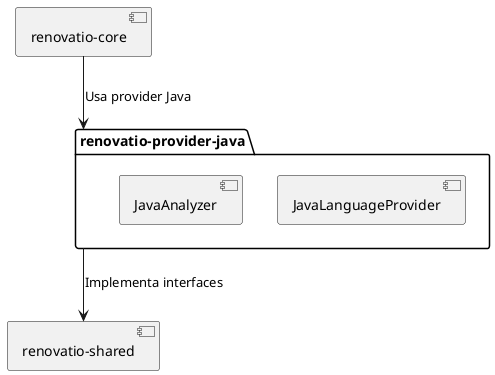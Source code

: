 @startuml
package "renovatio-provider-java" {
  [JavaLanguageProvider]
  [JavaAnalyzer]
}

[renovatio-provider-java] --> [renovatio-shared] : Implementa interfaces
[renovatio-core] --> [renovatio-provider-java] : Usa provider Java
@enduml

